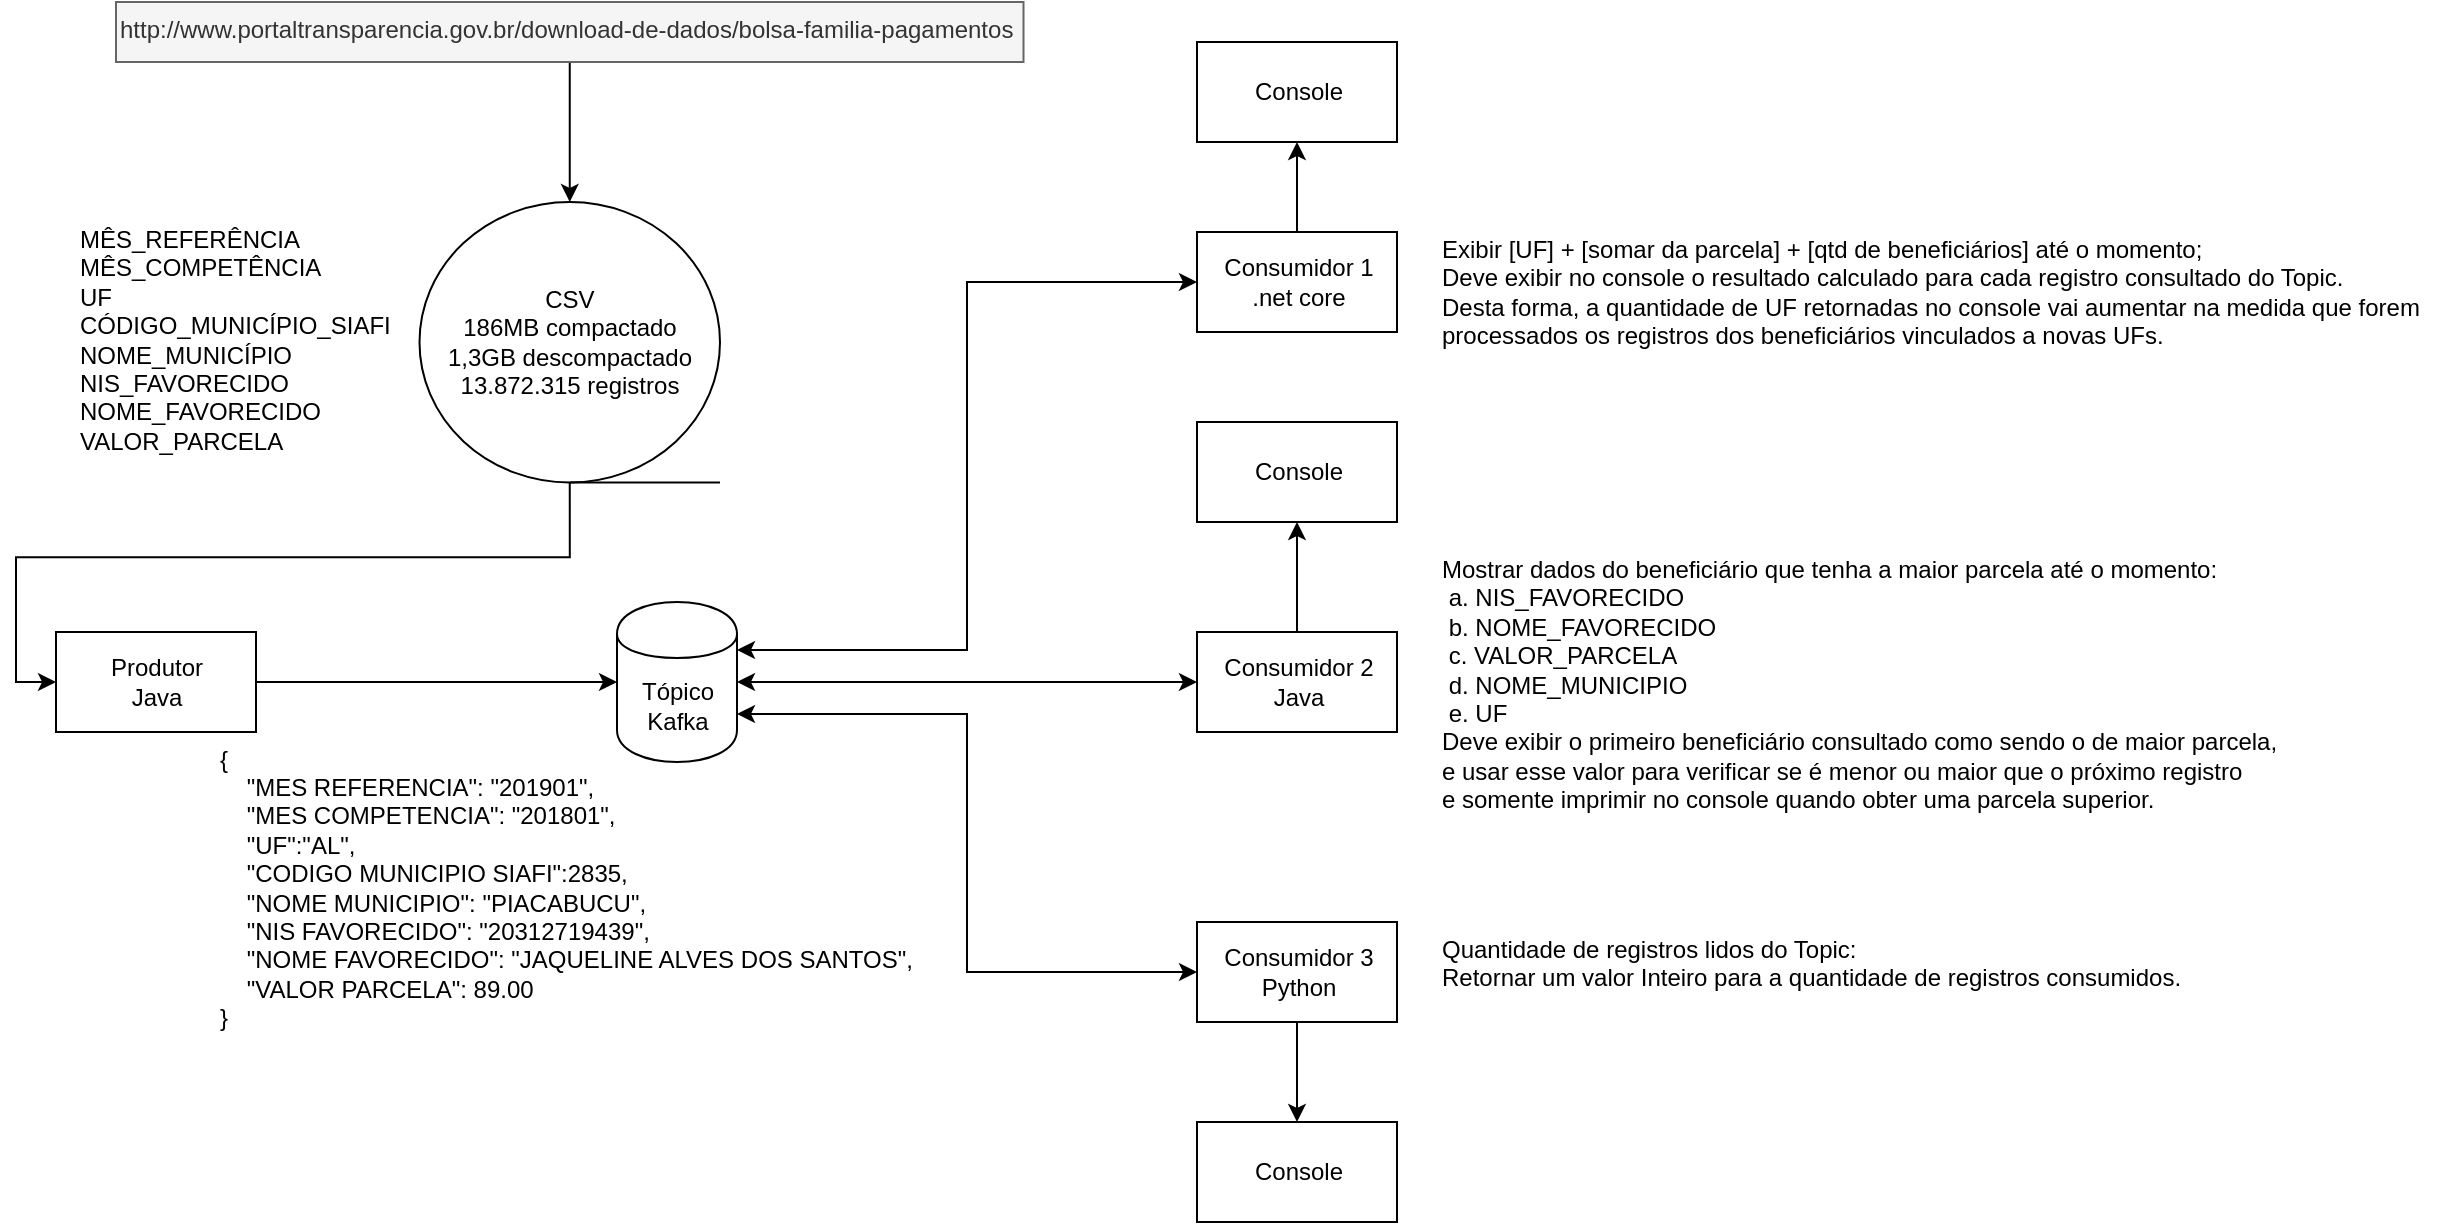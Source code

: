 <mxfile version="12.5.6" type="device" pages="2"><diagram name="Geral" id="74b105a0-9070-1c63-61bc-23e55f88626e"><mxGraphModel dx="1038" dy="1738" grid="1" gridSize="10" guides="1" tooltips="1" connect="1" arrows="1" fold="1" page="1" pageScale="1.5" pageWidth="1169" pageHeight="826" background="none" math="0" shadow="0"><root><mxCell id="0" style=";html=1;"/><mxCell id="1" style=";html=1;" parent="0"/><mxCell id="zwigawotPFIKTY_IkuQB-13" value="" style="edgeStyle=orthogonalEdgeStyle;rounded=0;orthogonalLoop=1;jettySize=auto;html=1;entryX=0;entryY=0.5;entryDx=0;entryDy=0;exitX=0.5;exitY=1;exitDx=0;exitDy=0;" parent="1" source="zwigawotPFIKTY_IkuQB-3" target="zwigawotPFIKTY_IkuQB-10" edge="1"><mxGeometry relative="1" as="geometry"><mxPoint x="300" y="-890" as="targetPoint"/></mxGeometry></mxCell><mxCell id="zwigawotPFIKTY_IkuQB-3" value="CSV&lt;br&gt;186MB compactado&lt;br&gt;1,3GB descompactado&lt;br&gt;13.872.315 registros" style="shape=tapeData;whiteSpace=wrap;html=1;perimeter=ellipsePerimeter;" parent="1" vertex="1"><mxGeometry x="521.75" y="-1130" width="150.25" height="140.25" as="geometry"/></mxCell><mxCell id="zwigawotPFIKTY_IkuQB-4" value="MÊS_REFERÊNCIA&lt;br&gt;MÊS_COMPETÊNCIA&lt;br&gt;UF&lt;br&gt;CÓDIGO_MUNICÍPIO_SIAFI&lt;br&gt;NOME_MUNICÍPIO&lt;br&gt;NIS_FAVORECIDO&lt;br&gt;NOME_FAVORECIDO&lt;br&gt;VALOR_PARCELA" style="text;html=1;" parent="1" vertex="1"><mxGeometry x="350" y="-1124.87" width="160" height="130" as="geometry"/></mxCell><mxCell id="zwigawotPFIKTY_IkuQB-38" style="edgeStyle=orthogonalEdgeStyle;rounded=0;orthogonalLoop=1;jettySize=auto;html=1;exitX=0.5;exitY=1;exitDx=0;exitDy=0;entryX=0.5;entryY=0;entryDx=0;entryDy=0;startArrow=none;startFill=0;" parent="1" source="zwigawotPFIKTY_IkuQB-9" target="zwigawotPFIKTY_IkuQB-3" edge="1"><mxGeometry relative="1" as="geometry"/></mxCell><UserObject label="http://www.portaltransparencia.gov.br/download-de-dados/bolsa-familia-pagamentos" link="http://www.portaltransparencia.gov.br/download-de-dados/bolsa-familia-pagamentos" id="zwigawotPFIKTY_IkuQB-9"><mxCell style="text;html=1;fillColor=#f5f5f5;strokeColor=#666666;fontColor=#333333;" parent="1" vertex="1"><mxGeometry x="370" y="-1230" width="453.75" height="30" as="geometry"/></mxCell></UserObject><mxCell id="zwigawotPFIKTY_IkuQB-16" value="" style="edgeStyle=orthogonalEdgeStyle;rounded=0;orthogonalLoop=1;jettySize=auto;html=1;entryX=0;entryY=0.5;entryDx=0;entryDy=0;" parent="1" source="zwigawotPFIKTY_IkuQB-10" target="zwigawotPFIKTY_IkuQB-14" edge="1"><mxGeometry relative="1" as="geometry"><mxPoint x="610.5" y="-890" as="targetPoint"/></mxGeometry></mxCell><mxCell id="zwigawotPFIKTY_IkuQB-10" value="Produtor&lt;br&gt;Java" style="html=1;dashed=0;whitespace=wrap;" parent="1" vertex="1"><mxGeometry x="340" y="-915" width="100" height="50" as="geometry"/></mxCell><mxCell id="zwigawotPFIKTY_IkuQB-21" style="edgeStyle=orthogonalEdgeStyle;rounded=0;orthogonalLoop=1;jettySize=auto;html=1;exitX=1;exitY=0.3;exitDx=0;exitDy=0;entryX=0;entryY=0.5;entryDx=0;entryDy=0;startArrow=classic;startFill=1;" parent="1" source="zwigawotPFIKTY_IkuQB-14" target="zwigawotPFIKTY_IkuQB-18" edge="1"><mxGeometry relative="1" as="geometry"/></mxCell><mxCell id="zwigawotPFIKTY_IkuQB-23" style="edgeStyle=orthogonalEdgeStyle;rounded=0;orthogonalLoop=1;jettySize=auto;html=1;exitX=1;exitY=0.5;exitDx=0;exitDy=0;entryX=0;entryY=0.5;entryDx=0;entryDy=0;startArrow=classic;startFill=1;" parent="1" source="zwigawotPFIKTY_IkuQB-14" target="zwigawotPFIKTY_IkuQB-22" edge="1"><mxGeometry relative="1" as="geometry"/></mxCell><mxCell id="zwigawotPFIKTY_IkuQB-26" style="edgeStyle=orthogonalEdgeStyle;rounded=0;orthogonalLoop=1;jettySize=auto;html=1;exitX=1;exitY=0.7;exitDx=0;exitDy=0;entryX=0;entryY=0.5;entryDx=0;entryDy=0;startArrow=classic;startFill=1;" parent="1" source="zwigawotPFIKTY_IkuQB-14" target="zwigawotPFIKTY_IkuQB-25" edge="1"><mxGeometry relative="1" as="geometry"/></mxCell><mxCell id="zwigawotPFIKTY_IkuQB-14" value="Tópico Kafka" style="shape=cylinder;whiteSpace=wrap;html=1;boundedLbl=1;backgroundOutline=1;" parent="1" vertex="1"><mxGeometry x="620.5" y="-930" width="60" height="80" as="geometry"/></mxCell><mxCell id="zwigawotPFIKTY_IkuQB-31" value="" style="edgeStyle=orthogonalEdgeStyle;rounded=0;orthogonalLoop=1;jettySize=auto;html=1;startArrow=none;startFill=0;" parent="1" source="zwigawotPFIKTY_IkuQB-18" target="zwigawotPFIKTY_IkuQB-30" edge="1"><mxGeometry relative="1" as="geometry"/></mxCell><mxCell id="zwigawotPFIKTY_IkuQB-18" value="Consumidor 1&lt;br&gt;.net core" style="html=1;dashed=0;whitespace=wrap;" parent="1" vertex="1"><mxGeometry x="910.5" y="-1115" width="100" height="50" as="geometry"/></mxCell><mxCell id="zwigawotPFIKTY_IkuQB-30" value="Console" style="html=1;dashed=0;whitespace=wrap;" parent="1" vertex="1"><mxGeometry x="910.5" y="-1210" width="100" height="50" as="geometry"/></mxCell><mxCell id="zwigawotPFIKTY_IkuQB-36" value="" style="edgeStyle=orthogonalEdgeStyle;rounded=0;orthogonalLoop=1;jettySize=auto;html=1;startArrow=none;startFill=0;" parent="1" source="zwigawotPFIKTY_IkuQB-22" target="zwigawotPFIKTY_IkuQB-35" edge="1"><mxGeometry relative="1" as="geometry"/></mxCell><mxCell id="zwigawotPFIKTY_IkuQB-22" value="Consumidor 2&lt;br&gt;Java" style="html=1;dashed=0;whitespace=wrap;" parent="1" vertex="1"><mxGeometry x="910.5" y="-915" width="100" height="50" as="geometry"/></mxCell><mxCell id="zwigawotPFIKTY_IkuQB-35" value="Console" style="html=1;dashed=0;whitespace=wrap;" parent="1" vertex="1"><mxGeometry x="910.5" y="-1020" width="100" height="50" as="geometry"/></mxCell><mxCell id="zwigawotPFIKTY_IkuQB-34" value="" style="edgeStyle=orthogonalEdgeStyle;rounded=0;orthogonalLoop=1;jettySize=auto;html=1;startArrow=none;startFill=0;" parent="1" source="zwigawotPFIKTY_IkuQB-25" target="zwigawotPFIKTY_IkuQB-33" edge="1"><mxGeometry relative="1" as="geometry"/></mxCell><mxCell id="zwigawotPFIKTY_IkuQB-25" value="Consumidor 3&lt;br&gt;Python" style="html=1;dashed=0;whitespace=wrap;" parent="1" vertex="1"><mxGeometry x="910.5" y="-770" width="100" height="50" as="geometry"/></mxCell><mxCell id="zwigawotPFIKTY_IkuQB-33" value="Console" style="html=1;dashed=0;whitespace=wrap;" parent="1" vertex="1"><mxGeometry x="910.5" y="-670" width="100" height="50" as="geometry"/></mxCell><mxCell id="zwigawotPFIKTY_IkuQB-27" value="Exibir [UF] + [somar da parcela] + [qtd de beneficiários] até o momento;&lt;br&gt;&lt;div&gt;Deve exibir no console o resultado calculado para cada registro consultado do Topic.&lt;/div&gt;&lt;div&gt;Desta forma, a quantidade de UF retornadas no console vai aumentar na medida que forem&lt;/div&gt;&lt;div&gt;processados os registros dos beneficiários vinculados a novas UFs.&lt;/div&gt;" style="text;html=1;" parent="1" vertex="1"><mxGeometry x="1030.5" y="-1120" width="499.5" height="60" as="geometry"/></mxCell><mxCell id="zwigawotPFIKTY_IkuQB-28" value="Mostrar dados do beneficiário que tenha a maior parcela até o momento: &lt;br&gt;&amp;nbsp;a. NIS_FAVORECIDO &lt;br&gt;&amp;nbsp;b. NOME_FAVORECIDO &lt;br&gt;&amp;nbsp;c. VALOR_PARCELA &lt;br&gt;&amp;nbsp;d. NOME_MUNICIPIO &lt;br&gt;&amp;nbsp;e. UF&lt;br&gt;&lt;div&gt;Deve exibir o primeiro beneficiário consultado como sendo o de maior parcela,&amp;nbsp;&lt;/div&gt;&lt;div&gt;e usar esse valor para verificar se é menor ou maior que o próximo registro&lt;/div&gt;&lt;div&gt;e somente imprimir no console quando obter uma parcela superior.&lt;/div&gt;" style="text;html=1;" parent="1" vertex="1"><mxGeometry x="1030.5" y="-960" width="390" height="140" as="geometry"/></mxCell><mxCell id="zwigawotPFIKTY_IkuQB-29" value="Quantidade de registros lidos do Topic: &lt;br&gt;Retornar um valor Inteiro para a quantidade de registros consumidos." style="text;html=1;" parent="1" vertex="1"><mxGeometry x="1030.5" y="-770" width="390" height="40" as="geometry"/></mxCell><mxCell id="8luh6kbWtyKbczqTDq-6-3" value="&lt;div&gt;{&lt;/div&gt;&lt;div&gt;&amp;nbsp; &amp;nbsp; &quot;MES REFERENCIA&quot;: &quot;201901&quot;,&lt;/div&gt;&lt;div&gt;&amp;nbsp; &amp;nbsp; &quot;MES COMPETENCIA&quot;: &quot;201801&quot;,&lt;/div&gt;&lt;div&gt;&amp;nbsp; &amp;nbsp; &quot;UF&quot;:&quot;AL&quot;,&lt;/div&gt;&lt;div&gt;&amp;nbsp; &amp;nbsp; &quot;CODIGO MUNICIPIO SIAFI&quot;:2835,&lt;/div&gt;&lt;div&gt;&amp;nbsp; &amp;nbsp; &quot;NOME MUNICIPIO&quot;: &quot;PIACABUCU&quot;,&lt;/div&gt;&lt;div&gt;&amp;nbsp; &amp;nbsp; &quot;NIS FAVORECIDO&quot;: &quot;20312719439&quot;,&lt;/div&gt;&lt;div&gt;&amp;nbsp; &amp;nbsp; &quot;NOME FAVORECIDO&quot;: &quot;JAQUELINE ALVES DOS SANTOS&quot;,&lt;/div&gt;&lt;div&gt;&amp;nbsp; &amp;nbsp; &quot;VALOR PARCELA&quot;: 89.00&lt;/div&gt;&lt;div&gt;}&lt;/div&gt;" style="text;html=1;strokeColor=none;fillColor=none;align=left;verticalAlign=middle;whiteSpace=wrap;rounded=0;" parent="1" vertex="1"><mxGeometry x="420" y="-870" width="370.5" height="165" as="geometry"/></mxCell></root></mxGraphModel></diagram><diagram id="JZAStQvgMSVnIYdvZBh2" name="Detalhe máquinas"><mxGraphModel dx="1038" dy="548" grid="1" gridSize="10" guides="1" tooltips="1" connect="1" arrows="1" fold="1" page="1" pageScale="1" pageWidth="827" pageHeight="1169" math="0" shadow="0"><root><mxCell id="NbZkSxR9xkEZcwnA5N6O-0"/><mxCell id="NbZkSxR9xkEZcwnA5N6O-1" parent="NbZkSxR9xkEZcwnA5N6O-0"/><mxCell id="NbZkSxR9xkEZcwnA5N6O-2" value="Host VirtualBox&lt;br&gt;portas 9080 -&amp;gt; 8080&lt;br&gt;portas 9022 -&amp;gt; 0022&lt;br&gt;portas 9308 -&amp;gt; 3308" style="rounded=0;whiteSpace=wrap;html=1;align=left;verticalAlign=top;" vertex="1" parent="NbZkSxR9xkEZcwnA5N6O-1"><mxGeometry x="40" y="20" width="580" height="420" as="geometry"/></mxCell><mxCell id="NbZkSxR9xkEZcwnA5N6O-3" value="Container DB &lt;br&gt;MySQL 3308 -&amp;gt; 3306&lt;br&gt;&lt;br&gt;Adminer 8080 -&amp;gt; 8080" style="rounded=0;whiteSpace=wrap;html=1;align=left;" vertex="1" parent="NbZkSxR9xkEZcwnA5N6O-1"><mxGeometry x="89" y="110" width="131" height="60" as="geometry"/></mxCell><mxCell id="WbH6oM4kBybiFbr1PQmr-0" value="Container Extrator&amp;nbsp;&lt;br&gt;Java" style="rounded=0;whiteSpace=wrap;html=1;align=left;" vertex="1" parent="NbZkSxR9xkEZcwnA5N6O-1"><mxGeometry x="250" y="110" width="131" height="60" as="geometry"/></mxCell><mxCell id="WbH6oM4kBybiFbr1PQmr-1" value="Container Kafka" style="rounded=0;whiteSpace=wrap;html=1;align=left;" vertex="1" parent="NbZkSxR9xkEZcwnA5N6O-1"><mxGeometry x="410" y="110" width="131" height="60" as="geometry"/></mxCell></root></mxGraphModel></diagram></mxfile>